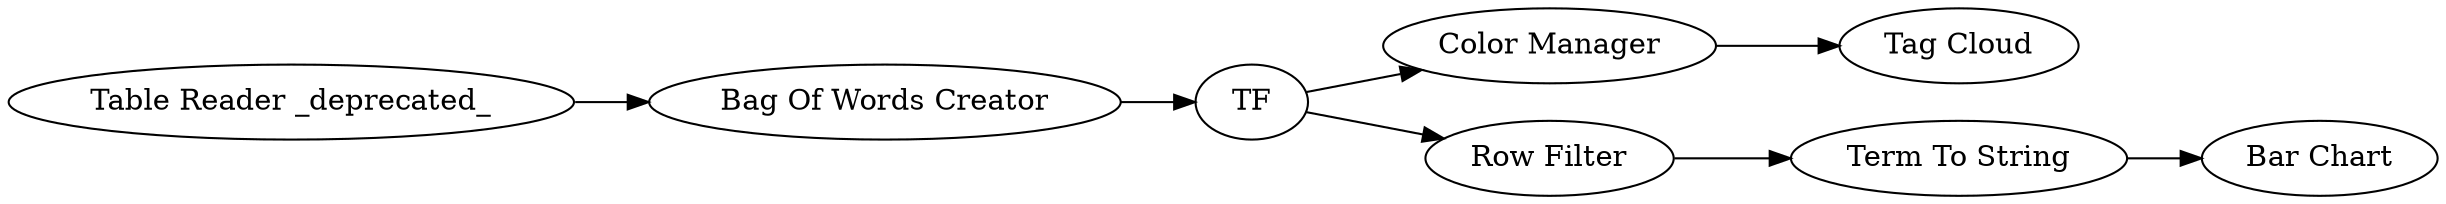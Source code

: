 digraph {
	50 [label=TF]
	51 [label="Bag Of Words Creator"]
	52 [label="Tag Cloud"]
	53 [label="Color Manager"]
	54 [label="Bar Chart"]
	55 [label="Term To String"]
	56 [label="Row Filter"]
	530 [label="Table Reader _deprecated_"]
	50 -> 53
	50 -> 56
	51 -> 50
	53 -> 52
	55 -> 54
	56 -> 55
	530 -> 51
	rankdir=LR
}
